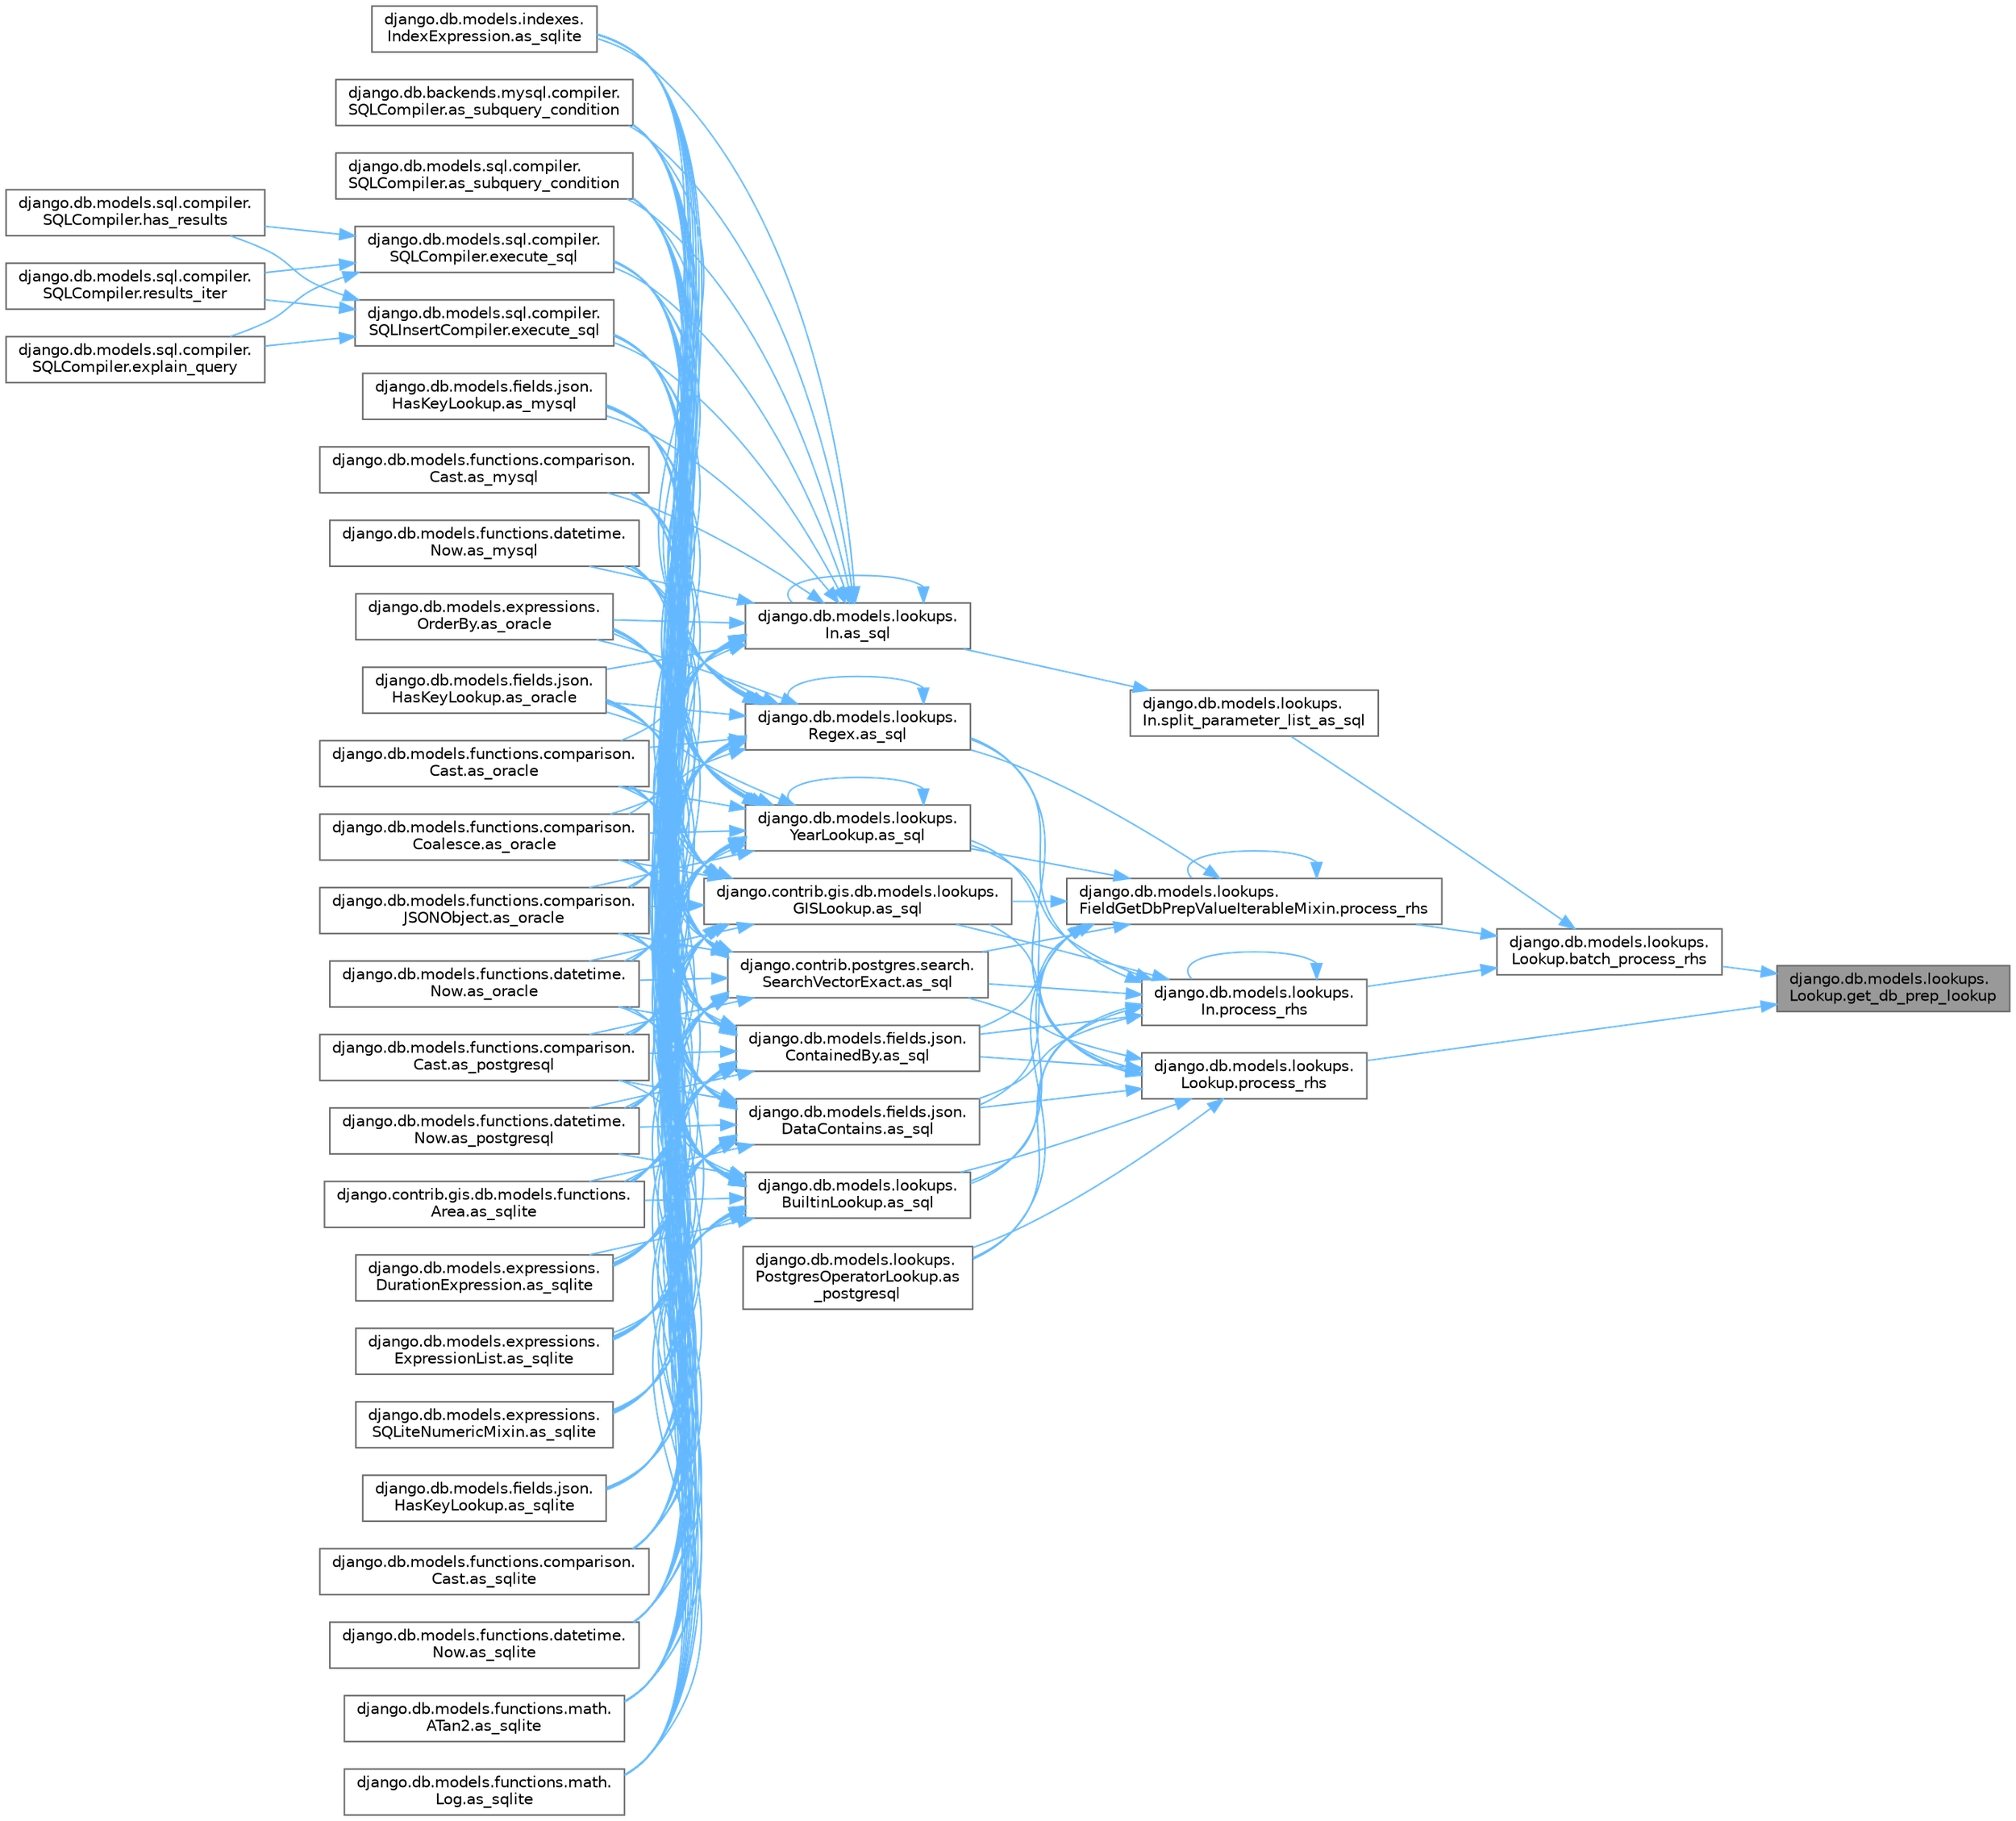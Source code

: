 digraph "django.db.models.lookups.Lookup.get_db_prep_lookup"
{
 // LATEX_PDF_SIZE
  bgcolor="transparent";
  edge [fontname=Helvetica,fontsize=10,labelfontname=Helvetica,labelfontsize=10];
  node [fontname=Helvetica,fontsize=10,shape=box,height=0.2,width=0.4];
  rankdir="RL";
  Node1 [id="Node000001",label="django.db.models.lookups.\lLookup.get_db_prep_lookup",height=0.2,width=0.4,color="gray40", fillcolor="grey60", style="filled", fontcolor="black",tooltip=" "];
  Node1 -> Node2 [id="edge1_Node000001_Node000002",dir="back",color="steelblue1",style="solid",tooltip=" "];
  Node2 [id="Node000002",label="django.db.models.lookups.\lLookup.batch_process_rhs",height=0.2,width=0.4,color="grey40", fillcolor="white", style="filled",URL="$classdjango_1_1db_1_1models_1_1lookups_1_1_lookup.html#a98990185b214bf5e000bad290442d2b5",tooltip=" "];
  Node2 -> Node3 [id="edge2_Node000002_Node000003",dir="back",color="steelblue1",style="solid",tooltip=" "];
  Node3 [id="Node000003",label="django.db.models.lookups.\lFieldGetDbPrepValueIterableMixin.process_rhs",height=0.2,width=0.4,color="grey40", fillcolor="white", style="filled",URL="$classdjango_1_1db_1_1models_1_1lookups_1_1_field_get_db_prep_value_iterable_mixin.html#a76dd22d874659802384fb89029c8d724",tooltip=" "];
  Node3 -> Node4 [id="edge3_Node000003_Node000004",dir="back",color="steelblue1",style="solid",tooltip=" "];
  Node4 [id="Node000004",label="django.db.models.lookups.\lPostgresOperatorLookup.as\l_postgresql",height=0.2,width=0.4,color="grey40", fillcolor="white", style="filled",URL="$classdjango_1_1db_1_1models_1_1lookups_1_1_postgres_operator_lookup.html#aa5fcb781a6ce643334a068601641eeb8",tooltip=" "];
  Node3 -> Node5 [id="edge4_Node000003_Node000005",dir="back",color="steelblue1",style="solid",tooltip=" "];
  Node5 [id="Node000005",label="django.contrib.gis.db.models.lookups.\lGISLookup.as_sql",height=0.2,width=0.4,color="grey40", fillcolor="white", style="filled",URL="$classdjango_1_1contrib_1_1gis_1_1db_1_1models_1_1lookups_1_1_g_i_s_lookup.html#a205b0f4d374825c94cddf5a23b4a415f",tooltip=" "];
  Node5 -> Node6 [id="edge5_Node000005_Node000006",dir="back",color="steelblue1",style="solid",tooltip=" "];
  Node6 [id="Node000006",label="django.db.models.fields.json.\lHasKeyLookup.as_mysql",height=0.2,width=0.4,color="grey40", fillcolor="white", style="filled",URL="$classdjango_1_1db_1_1models_1_1fields_1_1json_1_1_has_key_lookup.html#a10f67427287f2c0ea32513ca6f481e96",tooltip=" "];
  Node5 -> Node7 [id="edge6_Node000005_Node000007",dir="back",color="steelblue1",style="solid",tooltip=" "];
  Node7 [id="Node000007",label="django.db.models.functions.comparison.\lCast.as_mysql",height=0.2,width=0.4,color="grey40", fillcolor="white", style="filled",URL="$classdjango_1_1db_1_1models_1_1functions_1_1comparison_1_1_cast.html#a447737891e955909c6a381529a67a84e",tooltip=" "];
  Node5 -> Node8 [id="edge7_Node000005_Node000008",dir="back",color="steelblue1",style="solid",tooltip=" "];
  Node8 [id="Node000008",label="django.db.models.functions.datetime.\lNow.as_mysql",height=0.2,width=0.4,color="grey40", fillcolor="white", style="filled",URL="$classdjango_1_1db_1_1models_1_1functions_1_1datetime_1_1_now.html#a070a9334fb198086c0c4e96e9725d92b",tooltip=" "];
  Node5 -> Node9 [id="edge8_Node000005_Node000009",dir="back",color="steelblue1",style="solid",tooltip=" "];
  Node9 [id="Node000009",label="django.db.models.expressions.\lOrderBy.as_oracle",height=0.2,width=0.4,color="grey40", fillcolor="white", style="filled",URL="$classdjango_1_1db_1_1models_1_1expressions_1_1_order_by.html#af9b6ede9b0df85d6bcf54f983b3a8f6a",tooltip=" "];
  Node5 -> Node10 [id="edge9_Node000005_Node000010",dir="back",color="steelblue1",style="solid",tooltip=" "];
  Node10 [id="Node000010",label="django.db.models.fields.json.\lHasKeyLookup.as_oracle",height=0.2,width=0.4,color="grey40", fillcolor="white", style="filled",URL="$classdjango_1_1db_1_1models_1_1fields_1_1json_1_1_has_key_lookup.html#afbb88aa4fb23b3ec3acdc695c2f52398",tooltip=" "];
  Node5 -> Node11 [id="edge10_Node000005_Node000011",dir="back",color="steelblue1",style="solid",tooltip=" "];
  Node11 [id="Node000011",label="django.db.models.functions.comparison.\lCast.as_oracle",height=0.2,width=0.4,color="grey40", fillcolor="white", style="filled",URL="$classdjango_1_1db_1_1models_1_1functions_1_1comparison_1_1_cast.html#ad466cd7ca85dc257d9e2718f41a263ec",tooltip=" "];
  Node5 -> Node12 [id="edge11_Node000005_Node000012",dir="back",color="steelblue1",style="solid",tooltip=" "];
  Node12 [id="Node000012",label="django.db.models.functions.comparison.\lCoalesce.as_oracle",height=0.2,width=0.4,color="grey40", fillcolor="white", style="filled",URL="$classdjango_1_1db_1_1models_1_1functions_1_1comparison_1_1_coalesce.html#a1bbeea180ef3ef4d8ba5d51d33d6ef85",tooltip=" "];
  Node5 -> Node13 [id="edge12_Node000005_Node000013",dir="back",color="steelblue1",style="solid",tooltip=" "];
  Node13 [id="Node000013",label="django.db.models.functions.comparison.\lJSONObject.as_oracle",height=0.2,width=0.4,color="grey40", fillcolor="white", style="filled",URL="$classdjango_1_1db_1_1models_1_1functions_1_1comparison_1_1_j_s_o_n_object.html#a4b4fa1161d27b0a9bbbdd0370e9af364",tooltip=" "];
  Node5 -> Node14 [id="edge13_Node000005_Node000014",dir="back",color="steelblue1",style="solid",tooltip=" "];
  Node14 [id="Node000014",label="django.db.models.functions.datetime.\lNow.as_oracle",height=0.2,width=0.4,color="grey40", fillcolor="white", style="filled",URL="$classdjango_1_1db_1_1models_1_1functions_1_1datetime_1_1_now.html#ad5e1ae918a5c4d39f675f98280440538",tooltip=" "];
  Node5 -> Node15 [id="edge14_Node000005_Node000015",dir="back",color="steelblue1",style="solid",tooltip=" "];
  Node15 [id="Node000015",label="django.db.models.functions.comparison.\lCast.as_postgresql",height=0.2,width=0.4,color="grey40", fillcolor="white", style="filled",URL="$classdjango_1_1db_1_1models_1_1functions_1_1comparison_1_1_cast.html#ae51aa6aa6fe8ca7064d8bca2f8e05188",tooltip=" "];
  Node5 -> Node16 [id="edge15_Node000005_Node000016",dir="back",color="steelblue1",style="solid",tooltip=" "];
  Node16 [id="Node000016",label="django.db.models.functions.datetime.\lNow.as_postgresql",height=0.2,width=0.4,color="grey40", fillcolor="white", style="filled",URL="$classdjango_1_1db_1_1models_1_1functions_1_1datetime_1_1_now.html#af1402a88867fc6d69f3f56f655f37fca",tooltip=" "];
  Node5 -> Node17 [id="edge16_Node000005_Node000017",dir="back",color="steelblue1",style="solid",tooltip=" "];
  Node17 [id="Node000017",label="django.contrib.gis.db.models.functions.\lArea.as_sqlite",height=0.2,width=0.4,color="grey40", fillcolor="white", style="filled",URL="$classdjango_1_1contrib_1_1gis_1_1db_1_1models_1_1functions_1_1_area.html#ab8bfa3d35d4368e04318069dd28bd2ca",tooltip=" "];
  Node5 -> Node18 [id="edge17_Node000005_Node000018",dir="back",color="steelblue1",style="solid",tooltip=" "];
  Node18 [id="Node000018",label="django.db.models.expressions.\lDurationExpression.as_sqlite",height=0.2,width=0.4,color="grey40", fillcolor="white", style="filled",URL="$classdjango_1_1db_1_1models_1_1expressions_1_1_duration_expression.html#a5f33f70ca03904ce9b2e9824652e9fff",tooltip=" "];
  Node5 -> Node19 [id="edge18_Node000005_Node000019",dir="back",color="steelblue1",style="solid",tooltip=" "];
  Node19 [id="Node000019",label="django.db.models.expressions.\lExpressionList.as_sqlite",height=0.2,width=0.4,color="grey40", fillcolor="white", style="filled",URL="$classdjango_1_1db_1_1models_1_1expressions_1_1_expression_list.html#ae577275a98dec786535830e8d24aa13e",tooltip=" "];
  Node5 -> Node20 [id="edge19_Node000005_Node000020",dir="back",color="steelblue1",style="solid",tooltip=" "];
  Node20 [id="Node000020",label="django.db.models.expressions.\lSQLiteNumericMixin.as_sqlite",height=0.2,width=0.4,color="grey40", fillcolor="white", style="filled",URL="$classdjango_1_1db_1_1models_1_1expressions_1_1_s_q_lite_numeric_mixin.html#a7c649b97074b00e095c4ee2b3bc62482",tooltip=" "];
  Node5 -> Node21 [id="edge20_Node000005_Node000021",dir="back",color="steelblue1",style="solid",tooltip=" "];
  Node21 [id="Node000021",label="django.db.models.fields.json.\lHasKeyLookup.as_sqlite",height=0.2,width=0.4,color="grey40", fillcolor="white", style="filled",URL="$classdjango_1_1db_1_1models_1_1fields_1_1json_1_1_has_key_lookup.html#aaa01efd0fa197e203c40f6f05b000141",tooltip=" "];
  Node5 -> Node22 [id="edge21_Node000005_Node000022",dir="back",color="steelblue1",style="solid",tooltip=" "];
  Node22 [id="Node000022",label="django.db.models.functions.comparison.\lCast.as_sqlite",height=0.2,width=0.4,color="grey40", fillcolor="white", style="filled",URL="$classdjango_1_1db_1_1models_1_1functions_1_1comparison_1_1_cast.html#a1943b51797a168ff6a3ad37005086d8c",tooltip=" "];
  Node5 -> Node23 [id="edge22_Node000005_Node000023",dir="back",color="steelblue1",style="solid",tooltip=" "];
  Node23 [id="Node000023",label="django.db.models.functions.datetime.\lNow.as_sqlite",height=0.2,width=0.4,color="grey40", fillcolor="white", style="filled",URL="$classdjango_1_1db_1_1models_1_1functions_1_1datetime_1_1_now.html#a5525700866738572645141dd6f2ef41c",tooltip=" "];
  Node5 -> Node24 [id="edge23_Node000005_Node000024",dir="back",color="steelblue1",style="solid",tooltip=" "];
  Node24 [id="Node000024",label="django.db.models.functions.math.\lATan2.as_sqlite",height=0.2,width=0.4,color="grey40", fillcolor="white", style="filled",URL="$classdjango_1_1db_1_1models_1_1functions_1_1math_1_1_a_tan2.html#ac343d11000341dfc431de19f416ea4b6",tooltip=" "];
  Node5 -> Node25 [id="edge24_Node000005_Node000025",dir="back",color="steelblue1",style="solid",tooltip=" "];
  Node25 [id="Node000025",label="django.db.models.functions.math.\lLog.as_sqlite",height=0.2,width=0.4,color="grey40", fillcolor="white", style="filled",URL="$classdjango_1_1db_1_1models_1_1functions_1_1math_1_1_log.html#afcc146563033738d87dd1dc17d005111",tooltip=" "];
  Node5 -> Node26 [id="edge25_Node000005_Node000026",dir="back",color="steelblue1",style="solid",tooltip=" "];
  Node26 [id="Node000026",label="django.db.models.indexes.\lIndexExpression.as_sqlite",height=0.2,width=0.4,color="grey40", fillcolor="white", style="filled",URL="$classdjango_1_1db_1_1models_1_1indexes_1_1_index_expression.html#af6e5b161cb97d0b8bce944455e8e0d53",tooltip=" "];
  Node5 -> Node27 [id="edge26_Node000005_Node000027",dir="back",color="steelblue1",style="solid",tooltip=" "];
  Node27 [id="Node000027",label="django.db.backends.mysql.compiler.\lSQLCompiler.as_subquery_condition",height=0.2,width=0.4,color="grey40", fillcolor="white", style="filled",URL="$classdjango_1_1db_1_1backends_1_1mysql_1_1compiler_1_1_s_q_l_compiler.html#ab79da4712a24ed75ce13002a54fe8d46",tooltip=" "];
  Node5 -> Node28 [id="edge27_Node000005_Node000028",dir="back",color="steelblue1",style="solid",tooltip=" "];
  Node28 [id="Node000028",label="django.db.models.sql.compiler.\lSQLCompiler.as_subquery_condition",height=0.2,width=0.4,color="grey40", fillcolor="white", style="filled",URL="$classdjango_1_1db_1_1models_1_1sql_1_1compiler_1_1_s_q_l_compiler.html#a78bdce11e05140ed74db8f5463bedfce",tooltip=" "];
  Node5 -> Node29 [id="edge28_Node000005_Node000029",dir="back",color="steelblue1",style="solid",tooltip=" "];
  Node29 [id="Node000029",label="django.db.models.sql.compiler.\lSQLCompiler.execute_sql",height=0.2,width=0.4,color="grey40", fillcolor="white", style="filled",URL="$classdjango_1_1db_1_1models_1_1sql_1_1compiler_1_1_s_q_l_compiler.html#a07cbbc7958a72203f8ebe9ba29b9356f",tooltip=" "];
  Node29 -> Node30 [id="edge29_Node000029_Node000030",dir="back",color="steelblue1",style="solid",tooltip=" "];
  Node30 [id="Node000030",label="django.db.models.sql.compiler.\lSQLCompiler.explain_query",height=0.2,width=0.4,color="grey40", fillcolor="white", style="filled",URL="$classdjango_1_1db_1_1models_1_1sql_1_1compiler_1_1_s_q_l_compiler.html#ae37702aee3a2c220b0d45022bece3120",tooltip=" "];
  Node29 -> Node31 [id="edge30_Node000029_Node000031",dir="back",color="steelblue1",style="solid",tooltip=" "];
  Node31 [id="Node000031",label="django.db.models.sql.compiler.\lSQLCompiler.has_results",height=0.2,width=0.4,color="grey40", fillcolor="white", style="filled",URL="$classdjango_1_1db_1_1models_1_1sql_1_1compiler_1_1_s_q_l_compiler.html#a730571b9b54a4d28aed6af579018b5d4",tooltip=" "];
  Node29 -> Node32 [id="edge31_Node000029_Node000032",dir="back",color="steelblue1",style="solid",tooltip=" "];
  Node32 [id="Node000032",label="django.db.models.sql.compiler.\lSQLCompiler.results_iter",height=0.2,width=0.4,color="grey40", fillcolor="white", style="filled",URL="$classdjango_1_1db_1_1models_1_1sql_1_1compiler_1_1_s_q_l_compiler.html#ae75172de9cb1885c3c8e9842460ee1a6",tooltip=" "];
  Node5 -> Node33 [id="edge32_Node000005_Node000033",dir="back",color="steelblue1",style="solid",tooltip=" "];
  Node33 [id="Node000033",label="django.db.models.sql.compiler.\lSQLInsertCompiler.execute_sql",height=0.2,width=0.4,color="grey40", fillcolor="white", style="filled",URL="$classdjango_1_1db_1_1models_1_1sql_1_1compiler_1_1_s_q_l_insert_compiler.html#a59b977e6c439adafa1c3b0092dd7074f",tooltip=" "];
  Node33 -> Node30 [id="edge33_Node000033_Node000030",dir="back",color="steelblue1",style="solid",tooltip=" "];
  Node33 -> Node31 [id="edge34_Node000033_Node000031",dir="back",color="steelblue1",style="solid",tooltip=" "];
  Node33 -> Node32 [id="edge35_Node000033_Node000032",dir="back",color="steelblue1",style="solid",tooltip=" "];
  Node3 -> Node34 [id="edge36_Node000003_Node000034",dir="back",color="steelblue1",style="solid",tooltip=" "];
  Node34 [id="Node000034",label="django.contrib.postgres.search.\lSearchVectorExact.as_sql",height=0.2,width=0.4,color="grey40", fillcolor="white", style="filled",URL="$classdjango_1_1contrib_1_1postgres_1_1search_1_1_search_vector_exact.html#a6c2ef3f70f628015bf404fa3fd413f87",tooltip=" "];
  Node34 -> Node6 [id="edge37_Node000034_Node000006",dir="back",color="steelblue1",style="solid",tooltip=" "];
  Node34 -> Node7 [id="edge38_Node000034_Node000007",dir="back",color="steelblue1",style="solid",tooltip=" "];
  Node34 -> Node8 [id="edge39_Node000034_Node000008",dir="back",color="steelblue1",style="solid",tooltip=" "];
  Node34 -> Node9 [id="edge40_Node000034_Node000009",dir="back",color="steelblue1",style="solid",tooltip=" "];
  Node34 -> Node10 [id="edge41_Node000034_Node000010",dir="back",color="steelblue1",style="solid",tooltip=" "];
  Node34 -> Node11 [id="edge42_Node000034_Node000011",dir="back",color="steelblue1",style="solid",tooltip=" "];
  Node34 -> Node12 [id="edge43_Node000034_Node000012",dir="back",color="steelblue1",style="solid",tooltip=" "];
  Node34 -> Node13 [id="edge44_Node000034_Node000013",dir="back",color="steelblue1",style="solid",tooltip=" "];
  Node34 -> Node14 [id="edge45_Node000034_Node000014",dir="back",color="steelblue1",style="solid",tooltip=" "];
  Node34 -> Node15 [id="edge46_Node000034_Node000015",dir="back",color="steelblue1",style="solid",tooltip=" "];
  Node34 -> Node16 [id="edge47_Node000034_Node000016",dir="back",color="steelblue1",style="solid",tooltip=" "];
  Node34 -> Node17 [id="edge48_Node000034_Node000017",dir="back",color="steelblue1",style="solid",tooltip=" "];
  Node34 -> Node18 [id="edge49_Node000034_Node000018",dir="back",color="steelblue1",style="solid",tooltip=" "];
  Node34 -> Node19 [id="edge50_Node000034_Node000019",dir="back",color="steelblue1",style="solid",tooltip=" "];
  Node34 -> Node20 [id="edge51_Node000034_Node000020",dir="back",color="steelblue1",style="solid",tooltip=" "];
  Node34 -> Node21 [id="edge52_Node000034_Node000021",dir="back",color="steelblue1",style="solid",tooltip=" "];
  Node34 -> Node22 [id="edge53_Node000034_Node000022",dir="back",color="steelblue1",style="solid",tooltip=" "];
  Node34 -> Node23 [id="edge54_Node000034_Node000023",dir="back",color="steelblue1",style="solid",tooltip=" "];
  Node34 -> Node24 [id="edge55_Node000034_Node000024",dir="back",color="steelblue1",style="solid",tooltip=" "];
  Node34 -> Node25 [id="edge56_Node000034_Node000025",dir="back",color="steelblue1",style="solid",tooltip=" "];
  Node34 -> Node26 [id="edge57_Node000034_Node000026",dir="back",color="steelblue1",style="solid",tooltip=" "];
  Node34 -> Node27 [id="edge58_Node000034_Node000027",dir="back",color="steelblue1",style="solid",tooltip=" "];
  Node34 -> Node28 [id="edge59_Node000034_Node000028",dir="back",color="steelblue1",style="solid",tooltip=" "];
  Node34 -> Node29 [id="edge60_Node000034_Node000029",dir="back",color="steelblue1",style="solid",tooltip=" "];
  Node34 -> Node33 [id="edge61_Node000034_Node000033",dir="back",color="steelblue1",style="solid",tooltip=" "];
  Node3 -> Node35 [id="edge62_Node000003_Node000035",dir="back",color="steelblue1",style="solid",tooltip=" "];
  Node35 [id="Node000035",label="django.db.models.fields.json.\lContainedBy.as_sql",height=0.2,width=0.4,color="grey40", fillcolor="white", style="filled",URL="$classdjango_1_1db_1_1models_1_1fields_1_1json_1_1_contained_by.html#aae40a614388b71105b07f4af5784eed5",tooltip=" "];
  Node35 -> Node6 [id="edge63_Node000035_Node000006",dir="back",color="steelblue1",style="solid",tooltip=" "];
  Node35 -> Node7 [id="edge64_Node000035_Node000007",dir="back",color="steelblue1",style="solid",tooltip=" "];
  Node35 -> Node8 [id="edge65_Node000035_Node000008",dir="back",color="steelblue1",style="solid",tooltip=" "];
  Node35 -> Node9 [id="edge66_Node000035_Node000009",dir="back",color="steelblue1",style="solid",tooltip=" "];
  Node35 -> Node10 [id="edge67_Node000035_Node000010",dir="back",color="steelblue1",style="solid",tooltip=" "];
  Node35 -> Node11 [id="edge68_Node000035_Node000011",dir="back",color="steelblue1",style="solid",tooltip=" "];
  Node35 -> Node12 [id="edge69_Node000035_Node000012",dir="back",color="steelblue1",style="solid",tooltip=" "];
  Node35 -> Node13 [id="edge70_Node000035_Node000013",dir="back",color="steelblue1",style="solid",tooltip=" "];
  Node35 -> Node14 [id="edge71_Node000035_Node000014",dir="back",color="steelblue1",style="solid",tooltip=" "];
  Node35 -> Node15 [id="edge72_Node000035_Node000015",dir="back",color="steelblue1",style="solid",tooltip=" "];
  Node35 -> Node16 [id="edge73_Node000035_Node000016",dir="back",color="steelblue1",style="solid",tooltip=" "];
  Node35 -> Node17 [id="edge74_Node000035_Node000017",dir="back",color="steelblue1",style="solid",tooltip=" "];
  Node35 -> Node18 [id="edge75_Node000035_Node000018",dir="back",color="steelblue1",style="solid",tooltip=" "];
  Node35 -> Node19 [id="edge76_Node000035_Node000019",dir="back",color="steelblue1",style="solid",tooltip=" "];
  Node35 -> Node20 [id="edge77_Node000035_Node000020",dir="back",color="steelblue1",style="solid",tooltip=" "];
  Node35 -> Node21 [id="edge78_Node000035_Node000021",dir="back",color="steelblue1",style="solid",tooltip=" "];
  Node35 -> Node22 [id="edge79_Node000035_Node000022",dir="back",color="steelblue1",style="solid",tooltip=" "];
  Node35 -> Node23 [id="edge80_Node000035_Node000023",dir="back",color="steelblue1",style="solid",tooltip=" "];
  Node35 -> Node24 [id="edge81_Node000035_Node000024",dir="back",color="steelblue1",style="solid",tooltip=" "];
  Node35 -> Node25 [id="edge82_Node000035_Node000025",dir="back",color="steelblue1",style="solid",tooltip=" "];
  Node35 -> Node26 [id="edge83_Node000035_Node000026",dir="back",color="steelblue1",style="solid",tooltip=" "];
  Node35 -> Node27 [id="edge84_Node000035_Node000027",dir="back",color="steelblue1",style="solid",tooltip=" "];
  Node35 -> Node28 [id="edge85_Node000035_Node000028",dir="back",color="steelblue1",style="solid",tooltip=" "];
  Node35 -> Node29 [id="edge86_Node000035_Node000029",dir="back",color="steelblue1",style="solid",tooltip=" "];
  Node35 -> Node33 [id="edge87_Node000035_Node000033",dir="back",color="steelblue1",style="solid",tooltip=" "];
  Node3 -> Node36 [id="edge88_Node000003_Node000036",dir="back",color="steelblue1",style="solid",tooltip=" "];
  Node36 [id="Node000036",label="django.db.models.fields.json.\lDataContains.as_sql",height=0.2,width=0.4,color="grey40", fillcolor="white", style="filled",URL="$classdjango_1_1db_1_1models_1_1fields_1_1json_1_1_data_contains.html#afafb732d23c185c8fbda13e54e15c9af",tooltip=" "];
  Node36 -> Node6 [id="edge89_Node000036_Node000006",dir="back",color="steelblue1",style="solid",tooltip=" "];
  Node36 -> Node7 [id="edge90_Node000036_Node000007",dir="back",color="steelblue1",style="solid",tooltip=" "];
  Node36 -> Node8 [id="edge91_Node000036_Node000008",dir="back",color="steelblue1",style="solid",tooltip=" "];
  Node36 -> Node9 [id="edge92_Node000036_Node000009",dir="back",color="steelblue1",style="solid",tooltip=" "];
  Node36 -> Node10 [id="edge93_Node000036_Node000010",dir="back",color="steelblue1",style="solid",tooltip=" "];
  Node36 -> Node11 [id="edge94_Node000036_Node000011",dir="back",color="steelblue1",style="solid",tooltip=" "];
  Node36 -> Node12 [id="edge95_Node000036_Node000012",dir="back",color="steelblue1",style="solid",tooltip=" "];
  Node36 -> Node13 [id="edge96_Node000036_Node000013",dir="back",color="steelblue1",style="solid",tooltip=" "];
  Node36 -> Node14 [id="edge97_Node000036_Node000014",dir="back",color="steelblue1",style="solid",tooltip=" "];
  Node36 -> Node15 [id="edge98_Node000036_Node000015",dir="back",color="steelblue1",style="solid",tooltip=" "];
  Node36 -> Node16 [id="edge99_Node000036_Node000016",dir="back",color="steelblue1",style="solid",tooltip=" "];
  Node36 -> Node17 [id="edge100_Node000036_Node000017",dir="back",color="steelblue1",style="solid",tooltip=" "];
  Node36 -> Node18 [id="edge101_Node000036_Node000018",dir="back",color="steelblue1",style="solid",tooltip=" "];
  Node36 -> Node19 [id="edge102_Node000036_Node000019",dir="back",color="steelblue1",style="solid",tooltip=" "];
  Node36 -> Node20 [id="edge103_Node000036_Node000020",dir="back",color="steelblue1",style="solid",tooltip=" "];
  Node36 -> Node21 [id="edge104_Node000036_Node000021",dir="back",color="steelblue1",style="solid",tooltip=" "];
  Node36 -> Node22 [id="edge105_Node000036_Node000022",dir="back",color="steelblue1",style="solid",tooltip=" "];
  Node36 -> Node23 [id="edge106_Node000036_Node000023",dir="back",color="steelblue1",style="solid",tooltip=" "];
  Node36 -> Node24 [id="edge107_Node000036_Node000024",dir="back",color="steelblue1",style="solid",tooltip=" "];
  Node36 -> Node25 [id="edge108_Node000036_Node000025",dir="back",color="steelblue1",style="solid",tooltip=" "];
  Node36 -> Node26 [id="edge109_Node000036_Node000026",dir="back",color="steelblue1",style="solid",tooltip=" "];
  Node36 -> Node27 [id="edge110_Node000036_Node000027",dir="back",color="steelblue1",style="solid",tooltip=" "];
  Node36 -> Node28 [id="edge111_Node000036_Node000028",dir="back",color="steelblue1",style="solid",tooltip=" "];
  Node36 -> Node29 [id="edge112_Node000036_Node000029",dir="back",color="steelblue1",style="solid",tooltip=" "];
  Node36 -> Node33 [id="edge113_Node000036_Node000033",dir="back",color="steelblue1",style="solid",tooltip=" "];
  Node3 -> Node37 [id="edge114_Node000003_Node000037",dir="back",color="steelblue1",style="solid",tooltip=" "];
  Node37 [id="Node000037",label="django.db.models.lookups.\lBuiltinLookup.as_sql",height=0.2,width=0.4,color="grey40", fillcolor="white", style="filled",URL="$classdjango_1_1db_1_1models_1_1lookups_1_1_builtin_lookup.html#a9d1c6f0deb2d1437744326d0da2c75ae",tooltip=" "];
  Node37 -> Node6 [id="edge115_Node000037_Node000006",dir="back",color="steelblue1",style="solid",tooltip=" "];
  Node37 -> Node7 [id="edge116_Node000037_Node000007",dir="back",color="steelblue1",style="solid",tooltip=" "];
  Node37 -> Node8 [id="edge117_Node000037_Node000008",dir="back",color="steelblue1",style="solid",tooltip=" "];
  Node37 -> Node9 [id="edge118_Node000037_Node000009",dir="back",color="steelblue1",style="solid",tooltip=" "];
  Node37 -> Node10 [id="edge119_Node000037_Node000010",dir="back",color="steelblue1",style="solid",tooltip=" "];
  Node37 -> Node11 [id="edge120_Node000037_Node000011",dir="back",color="steelblue1",style="solid",tooltip=" "];
  Node37 -> Node12 [id="edge121_Node000037_Node000012",dir="back",color="steelblue1",style="solid",tooltip=" "];
  Node37 -> Node13 [id="edge122_Node000037_Node000013",dir="back",color="steelblue1",style="solid",tooltip=" "];
  Node37 -> Node14 [id="edge123_Node000037_Node000014",dir="back",color="steelblue1",style="solid",tooltip=" "];
  Node37 -> Node15 [id="edge124_Node000037_Node000015",dir="back",color="steelblue1",style="solid",tooltip=" "];
  Node37 -> Node16 [id="edge125_Node000037_Node000016",dir="back",color="steelblue1",style="solid",tooltip=" "];
  Node37 -> Node17 [id="edge126_Node000037_Node000017",dir="back",color="steelblue1",style="solid",tooltip=" "];
  Node37 -> Node18 [id="edge127_Node000037_Node000018",dir="back",color="steelblue1",style="solid",tooltip=" "];
  Node37 -> Node19 [id="edge128_Node000037_Node000019",dir="back",color="steelblue1",style="solid",tooltip=" "];
  Node37 -> Node20 [id="edge129_Node000037_Node000020",dir="back",color="steelblue1",style="solid",tooltip=" "];
  Node37 -> Node21 [id="edge130_Node000037_Node000021",dir="back",color="steelblue1",style="solid",tooltip=" "];
  Node37 -> Node22 [id="edge131_Node000037_Node000022",dir="back",color="steelblue1",style="solid",tooltip=" "];
  Node37 -> Node23 [id="edge132_Node000037_Node000023",dir="back",color="steelblue1",style="solid",tooltip=" "];
  Node37 -> Node24 [id="edge133_Node000037_Node000024",dir="back",color="steelblue1",style="solid",tooltip=" "];
  Node37 -> Node25 [id="edge134_Node000037_Node000025",dir="back",color="steelblue1",style="solid",tooltip=" "];
  Node37 -> Node26 [id="edge135_Node000037_Node000026",dir="back",color="steelblue1",style="solid",tooltip=" "];
  Node37 -> Node27 [id="edge136_Node000037_Node000027",dir="back",color="steelblue1",style="solid",tooltip=" "];
  Node37 -> Node28 [id="edge137_Node000037_Node000028",dir="back",color="steelblue1",style="solid",tooltip=" "];
  Node37 -> Node29 [id="edge138_Node000037_Node000029",dir="back",color="steelblue1",style="solid",tooltip=" "];
  Node37 -> Node33 [id="edge139_Node000037_Node000033",dir="back",color="steelblue1",style="solid",tooltip=" "];
  Node3 -> Node38 [id="edge140_Node000003_Node000038",dir="back",color="steelblue1",style="solid",tooltip=" "];
  Node38 [id="Node000038",label="django.db.models.lookups.\lRegex.as_sql",height=0.2,width=0.4,color="grey40", fillcolor="white", style="filled",URL="$classdjango_1_1db_1_1models_1_1lookups_1_1_regex.html#a6c6fe61203c4b3f9686a4467a599aed0",tooltip=" "];
  Node38 -> Node6 [id="edge141_Node000038_Node000006",dir="back",color="steelblue1",style="solid",tooltip=" "];
  Node38 -> Node7 [id="edge142_Node000038_Node000007",dir="back",color="steelblue1",style="solid",tooltip=" "];
  Node38 -> Node8 [id="edge143_Node000038_Node000008",dir="back",color="steelblue1",style="solid",tooltip=" "];
  Node38 -> Node9 [id="edge144_Node000038_Node000009",dir="back",color="steelblue1",style="solid",tooltip=" "];
  Node38 -> Node10 [id="edge145_Node000038_Node000010",dir="back",color="steelblue1",style="solid",tooltip=" "];
  Node38 -> Node11 [id="edge146_Node000038_Node000011",dir="back",color="steelblue1",style="solid",tooltip=" "];
  Node38 -> Node12 [id="edge147_Node000038_Node000012",dir="back",color="steelblue1",style="solid",tooltip=" "];
  Node38 -> Node13 [id="edge148_Node000038_Node000013",dir="back",color="steelblue1",style="solid",tooltip=" "];
  Node38 -> Node14 [id="edge149_Node000038_Node000014",dir="back",color="steelblue1",style="solid",tooltip=" "];
  Node38 -> Node15 [id="edge150_Node000038_Node000015",dir="back",color="steelblue1",style="solid",tooltip=" "];
  Node38 -> Node16 [id="edge151_Node000038_Node000016",dir="back",color="steelblue1",style="solid",tooltip=" "];
  Node38 -> Node38 [id="edge152_Node000038_Node000038",dir="back",color="steelblue1",style="solid",tooltip=" "];
  Node38 -> Node17 [id="edge153_Node000038_Node000017",dir="back",color="steelblue1",style="solid",tooltip=" "];
  Node38 -> Node18 [id="edge154_Node000038_Node000018",dir="back",color="steelblue1",style="solid",tooltip=" "];
  Node38 -> Node19 [id="edge155_Node000038_Node000019",dir="back",color="steelblue1",style="solid",tooltip=" "];
  Node38 -> Node20 [id="edge156_Node000038_Node000020",dir="back",color="steelblue1",style="solid",tooltip=" "];
  Node38 -> Node21 [id="edge157_Node000038_Node000021",dir="back",color="steelblue1",style="solid",tooltip=" "];
  Node38 -> Node22 [id="edge158_Node000038_Node000022",dir="back",color="steelblue1",style="solid",tooltip=" "];
  Node38 -> Node23 [id="edge159_Node000038_Node000023",dir="back",color="steelblue1",style="solid",tooltip=" "];
  Node38 -> Node24 [id="edge160_Node000038_Node000024",dir="back",color="steelblue1",style="solid",tooltip=" "];
  Node38 -> Node25 [id="edge161_Node000038_Node000025",dir="back",color="steelblue1",style="solid",tooltip=" "];
  Node38 -> Node26 [id="edge162_Node000038_Node000026",dir="back",color="steelblue1",style="solid",tooltip=" "];
  Node38 -> Node27 [id="edge163_Node000038_Node000027",dir="back",color="steelblue1",style="solid",tooltip=" "];
  Node38 -> Node28 [id="edge164_Node000038_Node000028",dir="back",color="steelblue1",style="solid",tooltip=" "];
  Node38 -> Node29 [id="edge165_Node000038_Node000029",dir="back",color="steelblue1",style="solid",tooltip=" "];
  Node38 -> Node33 [id="edge166_Node000038_Node000033",dir="back",color="steelblue1",style="solid",tooltip=" "];
  Node3 -> Node39 [id="edge167_Node000003_Node000039",dir="back",color="steelblue1",style="solid",tooltip=" "];
  Node39 [id="Node000039",label="django.db.models.lookups.\lYearLookup.as_sql",height=0.2,width=0.4,color="grey40", fillcolor="white", style="filled",URL="$classdjango_1_1db_1_1models_1_1lookups_1_1_year_lookup.html#a0fefef3b3ac50f322fdbc4d9d150b356",tooltip=" "];
  Node39 -> Node6 [id="edge168_Node000039_Node000006",dir="back",color="steelblue1",style="solid",tooltip=" "];
  Node39 -> Node7 [id="edge169_Node000039_Node000007",dir="back",color="steelblue1",style="solid",tooltip=" "];
  Node39 -> Node8 [id="edge170_Node000039_Node000008",dir="back",color="steelblue1",style="solid",tooltip=" "];
  Node39 -> Node9 [id="edge171_Node000039_Node000009",dir="back",color="steelblue1",style="solid",tooltip=" "];
  Node39 -> Node10 [id="edge172_Node000039_Node000010",dir="back",color="steelblue1",style="solid",tooltip=" "];
  Node39 -> Node11 [id="edge173_Node000039_Node000011",dir="back",color="steelblue1",style="solid",tooltip=" "];
  Node39 -> Node12 [id="edge174_Node000039_Node000012",dir="back",color="steelblue1",style="solid",tooltip=" "];
  Node39 -> Node13 [id="edge175_Node000039_Node000013",dir="back",color="steelblue1",style="solid",tooltip=" "];
  Node39 -> Node14 [id="edge176_Node000039_Node000014",dir="back",color="steelblue1",style="solid",tooltip=" "];
  Node39 -> Node15 [id="edge177_Node000039_Node000015",dir="back",color="steelblue1",style="solid",tooltip=" "];
  Node39 -> Node16 [id="edge178_Node000039_Node000016",dir="back",color="steelblue1",style="solid",tooltip=" "];
  Node39 -> Node39 [id="edge179_Node000039_Node000039",dir="back",color="steelblue1",style="solid",tooltip=" "];
  Node39 -> Node17 [id="edge180_Node000039_Node000017",dir="back",color="steelblue1",style="solid",tooltip=" "];
  Node39 -> Node18 [id="edge181_Node000039_Node000018",dir="back",color="steelblue1",style="solid",tooltip=" "];
  Node39 -> Node19 [id="edge182_Node000039_Node000019",dir="back",color="steelblue1",style="solid",tooltip=" "];
  Node39 -> Node20 [id="edge183_Node000039_Node000020",dir="back",color="steelblue1",style="solid",tooltip=" "];
  Node39 -> Node21 [id="edge184_Node000039_Node000021",dir="back",color="steelblue1",style="solid",tooltip=" "];
  Node39 -> Node22 [id="edge185_Node000039_Node000022",dir="back",color="steelblue1",style="solid",tooltip=" "];
  Node39 -> Node23 [id="edge186_Node000039_Node000023",dir="back",color="steelblue1",style="solid",tooltip=" "];
  Node39 -> Node24 [id="edge187_Node000039_Node000024",dir="back",color="steelblue1",style="solid",tooltip=" "];
  Node39 -> Node25 [id="edge188_Node000039_Node000025",dir="back",color="steelblue1",style="solid",tooltip=" "];
  Node39 -> Node26 [id="edge189_Node000039_Node000026",dir="back",color="steelblue1",style="solid",tooltip=" "];
  Node39 -> Node27 [id="edge190_Node000039_Node000027",dir="back",color="steelblue1",style="solid",tooltip=" "];
  Node39 -> Node28 [id="edge191_Node000039_Node000028",dir="back",color="steelblue1",style="solid",tooltip=" "];
  Node39 -> Node29 [id="edge192_Node000039_Node000029",dir="back",color="steelblue1",style="solid",tooltip=" "];
  Node39 -> Node33 [id="edge193_Node000039_Node000033",dir="back",color="steelblue1",style="solid",tooltip=" "];
  Node3 -> Node3 [id="edge194_Node000003_Node000003",dir="back",color="steelblue1",style="solid",tooltip=" "];
  Node2 -> Node40 [id="edge195_Node000002_Node000040",dir="back",color="steelblue1",style="solid",tooltip=" "];
  Node40 [id="Node000040",label="django.db.models.lookups.\lIn.process_rhs",height=0.2,width=0.4,color="grey40", fillcolor="white", style="filled",URL="$classdjango_1_1db_1_1models_1_1lookups_1_1_in.html#ae7e1a94f83054ffbedfff43a0721c912",tooltip=" "];
  Node40 -> Node4 [id="edge196_Node000040_Node000004",dir="back",color="steelblue1",style="solid",tooltip=" "];
  Node40 -> Node5 [id="edge197_Node000040_Node000005",dir="back",color="steelblue1",style="solid",tooltip=" "];
  Node40 -> Node34 [id="edge198_Node000040_Node000034",dir="back",color="steelblue1",style="solid",tooltip=" "];
  Node40 -> Node35 [id="edge199_Node000040_Node000035",dir="back",color="steelblue1",style="solid",tooltip=" "];
  Node40 -> Node36 [id="edge200_Node000040_Node000036",dir="back",color="steelblue1",style="solid",tooltip=" "];
  Node40 -> Node37 [id="edge201_Node000040_Node000037",dir="back",color="steelblue1",style="solid",tooltip=" "];
  Node40 -> Node38 [id="edge202_Node000040_Node000038",dir="back",color="steelblue1",style="solid",tooltip=" "];
  Node40 -> Node39 [id="edge203_Node000040_Node000039",dir="back",color="steelblue1",style="solid",tooltip=" "];
  Node40 -> Node40 [id="edge204_Node000040_Node000040",dir="back",color="steelblue1",style="solid",tooltip=" "];
  Node2 -> Node41 [id="edge205_Node000002_Node000041",dir="back",color="steelblue1",style="solid",tooltip=" "];
  Node41 [id="Node000041",label="django.db.models.lookups.\lIn.split_parameter_list_as_sql",height=0.2,width=0.4,color="grey40", fillcolor="white", style="filled",URL="$classdjango_1_1db_1_1models_1_1lookups_1_1_in.html#ad8e167da64a218cbe462c77aaac761bb",tooltip=" "];
  Node41 -> Node42 [id="edge206_Node000041_Node000042",dir="back",color="steelblue1",style="solid",tooltip=" "];
  Node42 [id="Node000042",label="django.db.models.lookups.\lIn.as_sql",height=0.2,width=0.4,color="grey40", fillcolor="white", style="filled",URL="$classdjango_1_1db_1_1models_1_1lookups_1_1_in.html#a04635a74ce434d5e0f6c2d9d6ad6b308",tooltip=" "];
  Node42 -> Node6 [id="edge207_Node000042_Node000006",dir="back",color="steelblue1",style="solid",tooltip=" "];
  Node42 -> Node7 [id="edge208_Node000042_Node000007",dir="back",color="steelblue1",style="solid",tooltip=" "];
  Node42 -> Node8 [id="edge209_Node000042_Node000008",dir="back",color="steelblue1",style="solid",tooltip=" "];
  Node42 -> Node9 [id="edge210_Node000042_Node000009",dir="back",color="steelblue1",style="solid",tooltip=" "];
  Node42 -> Node10 [id="edge211_Node000042_Node000010",dir="back",color="steelblue1",style="solid",tooltip=" "];
  Node42 -> Node11 [id="edge212_Node000042_Node000011",dir="back",color="steelblue1",style="solid",tooltip=" "];
  Node42 -> Node12 [id="edge213_Node000042_Node000012",dir="back",color="steelblue1",style="solid",tooltip=" "];
  Node42 -> Node13 [id="edge214_Node000042_Node000013",dir="back",color="steelblue1",style="solid",tooltip=" "];
  Node42 -> Node14 [id="edge215_Node000042_Node000014",dir="back",color="steelblue1",style="solid",tooltip=" "];
  Node42 -> Node15 [id="edge216_Node000042_Node000015",dir="back",color="steelblue1",style="solid",tooltip=" "];
  Node42 -> Node16 [id="edge217_Node000042_Node000016",dir="back",color="steelblue1",style="solid",tooltip=" "];
  Node42 -> Node42 [id="edge218_Node000042_Node000042",dir="back",color="steelblue1",style="solid",tooltip=" "];
  Node42 -> Node17 [id="edge219_Node000042_Node000017",dir="back",color="steelblue1",style="solid",tooltip=" "];
  Node42 -> Node18 [id="edge220_Node000042_Node000018",dir="back",color="steelblue1",style="solid",tooltip=" "];
  Node42 -> Node19 [id="edge221_Node000042_Node000019",dir="back",color="steelblue1",style="solid",tooltip=" "];
  Node42 -> Node20 [id="edge222_Node000042_Node000020",dir="back",color="steelblue1",style="solid",tooltip=" "];
  Node42 -> Node21 [id="edge223_Node000042_Node000021",dir="back",color="steelblue1",style="solid",tooltip=" "];
  Node42 -> Node22 [id="edge224_Node000042_Node000022",dir="back",color="steelblue1",style="solid",tooltip=" "];
  Node42 -> Node23 [id="edge225_Node000042_Node000023",dir="back",color="steelblue1",style="solid",tooltip=" "];
  Node42 -> Node24 [id="edge226_Node000042_Node000024",dir="back",color="steelblue1",style="solid",tooltip=" "];
  Node42 -> Node25 [id="edge227_Node000042_Node000025",dir="back",color="steelblue1",style="solid",tooltip=" "];
  Node42 -> Node26 [id="edge228_Node000042_Node000026",dir="back",color="steelblue1",style="solid",tooltip=" "];
  Node42 -> Node27 [id="edge229_Node000042_Node000027",dir="back",color="steelblue1",style="solid",tooltip=" "];
  Node42 -> Node28 [id="edge230_Node000042_Node000028",dir="back",color="steelblue1",style="solid",tooltip=" "];
  Node42 -> Node29 [id="edge231_Node000042_Node000029",dir="back",color="steelblue1",style="solid",tooltip=" "];
  Node42 -> Node33 [id="edge232_Node000042_Node000033",dir="back",color="steelblue1",style="solid",tooltip=" "];
  Node1 -> Node43 [id="edge233_Node000001_Node000043",dir="back",color="steelblue1",style="solid",tooltip=" "];
  Node43 [id="Node000043",label="django.db.models.lookups.\lLookup.process_rhs",height=0.2,width=0.4,color="grey40", fillcolor="white", style="filled",URL="$classdjango_1_1db_1_1models_1_1lookups_1_1_lookup.html#aa6ff4cb8bbc9f358bb5ad9177803c249",tooltip=" "];
  Node43 -> Node4 [id="edge234_Node000043_Node000004",dir="back",color="steelblue1",style="solid",tooltip=" "];
  Node43 -> Node5 [id="edge235_Node000043_Node000005",dir="back",color="steelblue1",style="solid",tooltip=" "];
  Node43 -> Node34 [id="edge236_Node000043_Node000034",dir="back",color="steelblue1",style="solid",tooltip=" "];
  Node43 -> Node35 [id="edge237_Node000043_Node000035",dir="back",color="steelblue1",style="solid",tooltip=" "];
  Node43 -> Node36 [id="edge238_Node000043_Node000036",dir="back",color="steelblue1",style="solid",tooltip=" "];
  Node43 -> Node37 [id="edge239_Node000043_Node000037",dir="back",color="steelblue1",style="solid",tooltip=" "];
  Node43 -> Node38 [id="edge240_Node000043_Node000038",dir="back",color="steelblue1",style="solid",tooltip=" "];
  Node43 -> Node39 [id="edge241_Node000043_Node000039",dir="back",color="steelblue1",style="solid",tooltip=" "];
}
